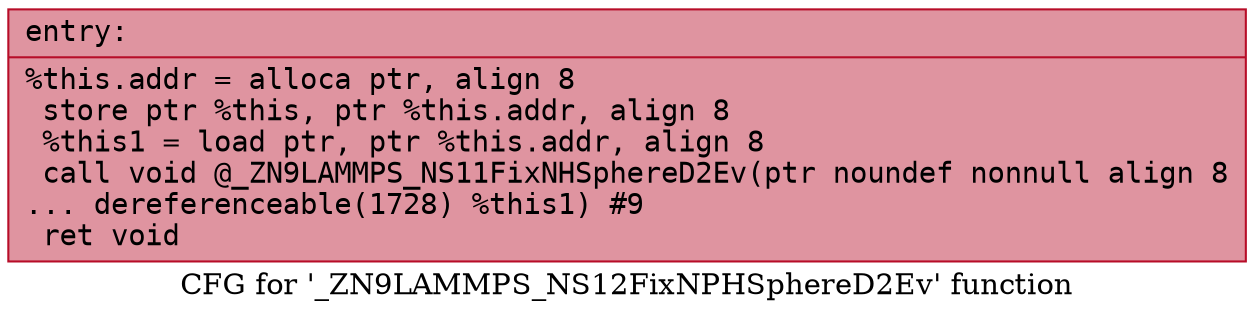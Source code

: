 digraph "CFG for '_ZN9LAMMPS_NS12FixNPHSphereD2Ev' function" {
	label="CFG for '_ZN9LAMMPS_NS12FixNPHSphereD2Ev' function";

	Node0x5569bfa0cfd0 [shape=record,color="#b70d28ff", style=filled, fillcolor="#b70d2870" fontname="Courier",label="{entry:\l|  %this.addr = alloca ptr, align 8\l  store ptr %this, ptr %this.addr, align 8\l  %this1 = load ptr, ptr %this.addr, align 8\l  call void @_ZN9LAMMPS_NS11FixNHSphereD2Ev(ptr noundef nonnull align 8\l... dereferenceable(1728) %this1) #9\l  ret void\l}"];
}
